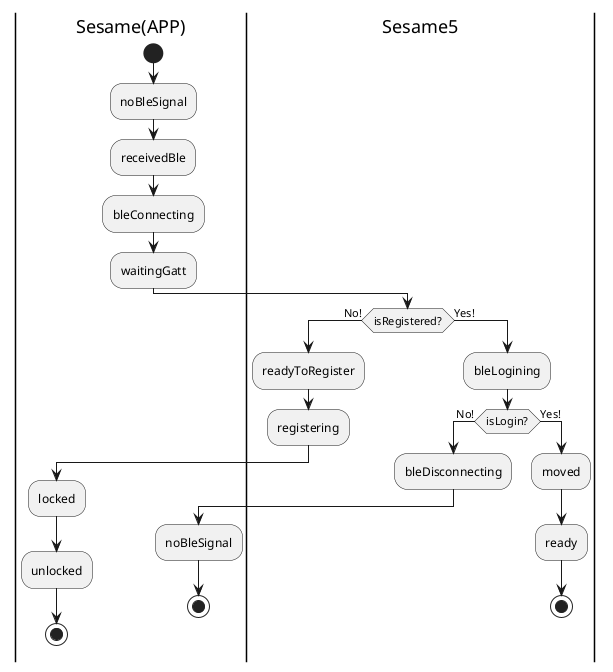 @startuml

|Sesame(APP)|
start 
:noBleSignal;
:receivedBle;
:bleConnecting;
:waitingGatt;

|Sesame5|
if(isRegistered?) then (No!)
  :readyToRegister;
  :registering;
  
  |Sesame(APP)|
  :locked;
  :unlocked;
  stop
else (Yes!)
  |Sesame5|
  :bleLogining;
	
	if(isLogin?) then (No!)
	:bleDisconnecting;
  |Sesame(APP)|

	:noBleSignal;
stop
	else (Yes!)
	|Sesame5|
	  :moved;
		:ready;

  stop
endif

@enduml